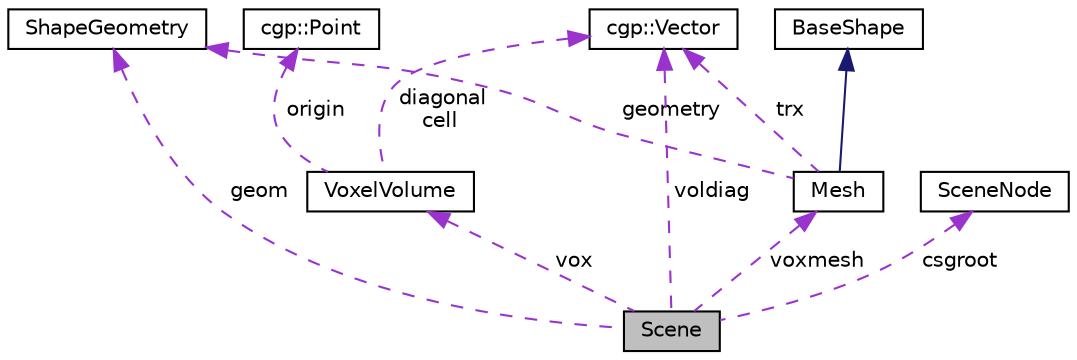 digraph "Scene"
{
  edge [fontname="Helvetica",fontsize="10",labelfontname="Helvetica",labelfontsize="10"];
  node [fontname="Helvetica",fontsize="10",shape=record];
  Node1 [label="Scene",height=0.2,width=0.4,color="black", fillcolor="grey75", style="filled" fontcolor="black"];
  Node2 -> Node1 [dir="back",color="darkorchid3",fontsize="10",style="dashed",label=" geom" ,fontname="Helvetica"];
  Node2 [label="ShapeGeometry",height=0.2,width=0.4,color="black", fillcolor="white", style="filled",URL="$classShapeGeometry.html",tooltip="Geometry in a format suitable for OpenGL. "];
  Node3 -> Node1 [dir="back",color="darkorchid3",fontsize="10",style="dashed",label=" voldiag" ,fontname="Helvetica"];
  Node3 [label="cgp::Vector",height=0.2,width=0.4,color="black", fillcolor="white", style="filled",URL="$classcgp_1_1Vector.html"];
  Node4 -> Node1 [dir="back",color="darkorchid3",fontsize="10",style="dashed",label=" vox" ,fontname="Helvetica"];
  Node4 [label="VoxelVolume",height=0.2,width=0.4,color="black", fillcolor="white", style="filled",URL="$classVoxelVolume.html",tooltip="A cuboid volume regularly subdivided into uniformly sized cubes (voxels). "];
  Node3 -> Node4 [dir="back",color="darkorchid3",fontsize="10",style="dashed",label=" diagonal\ncell" ,fontname="Helvetica"];
  Node5 -> Node4 [dir="back",color="darkorchid3",fontsize="10",style="dashed",label=" origin" ,fontname="Helvetica"];
  Node5 [label="cgp::Point",height=0.2,width=0.4,color="black", fillcolor="white", style="filled",URL="$classcgp_1_1Point.html"];
  Node6 -> Node1 [dir="back",color="darkorchid3",fontsize="10",style="dashed",label=" voxmesh" ,fontname="Helvetica"];
  Node6 [label="Mesh",height=0.2,width=0.4,color="black", fillcolor="white", style="filled",URL="$classMesh.html",tooltip="A triangle mesh in 3D space. "];
  Node7 -> Node6 [dir="back",color="midnightblue",fontsize="10",style="solid",fontname="Helvetica"];
  Node7 [label="BaseShape",height=0.2,width=0.4,color="black", fillcolor="white", style="filled",URL="$classBaseShape.html",tooltip="Abstract base class for shapes. "];
  Node2 -> Node6 [dir="back",color="darkorchid3",fontsize="10",style="dashed",label=" geometry" ,fontname="Helvetica"];
  Node3 -> Node6 [dir="back",color="darkorchid3",fontsize="10",style="dashed",label=" trx" ,fontname="Helvetica"];
  Node8 -> Node1 [dir="back",color="darkorchid3",fontsize="10",style="dashed",label=" csgroot" ,fontname="Helvetica"];
  Node8 [label="SceneNode",height=0.2,width=0.4,color="black", fillcolor="white", style="filled",URL="$classSceneNode.html",tooltip="Base class for csg tree nodes. "];
}
